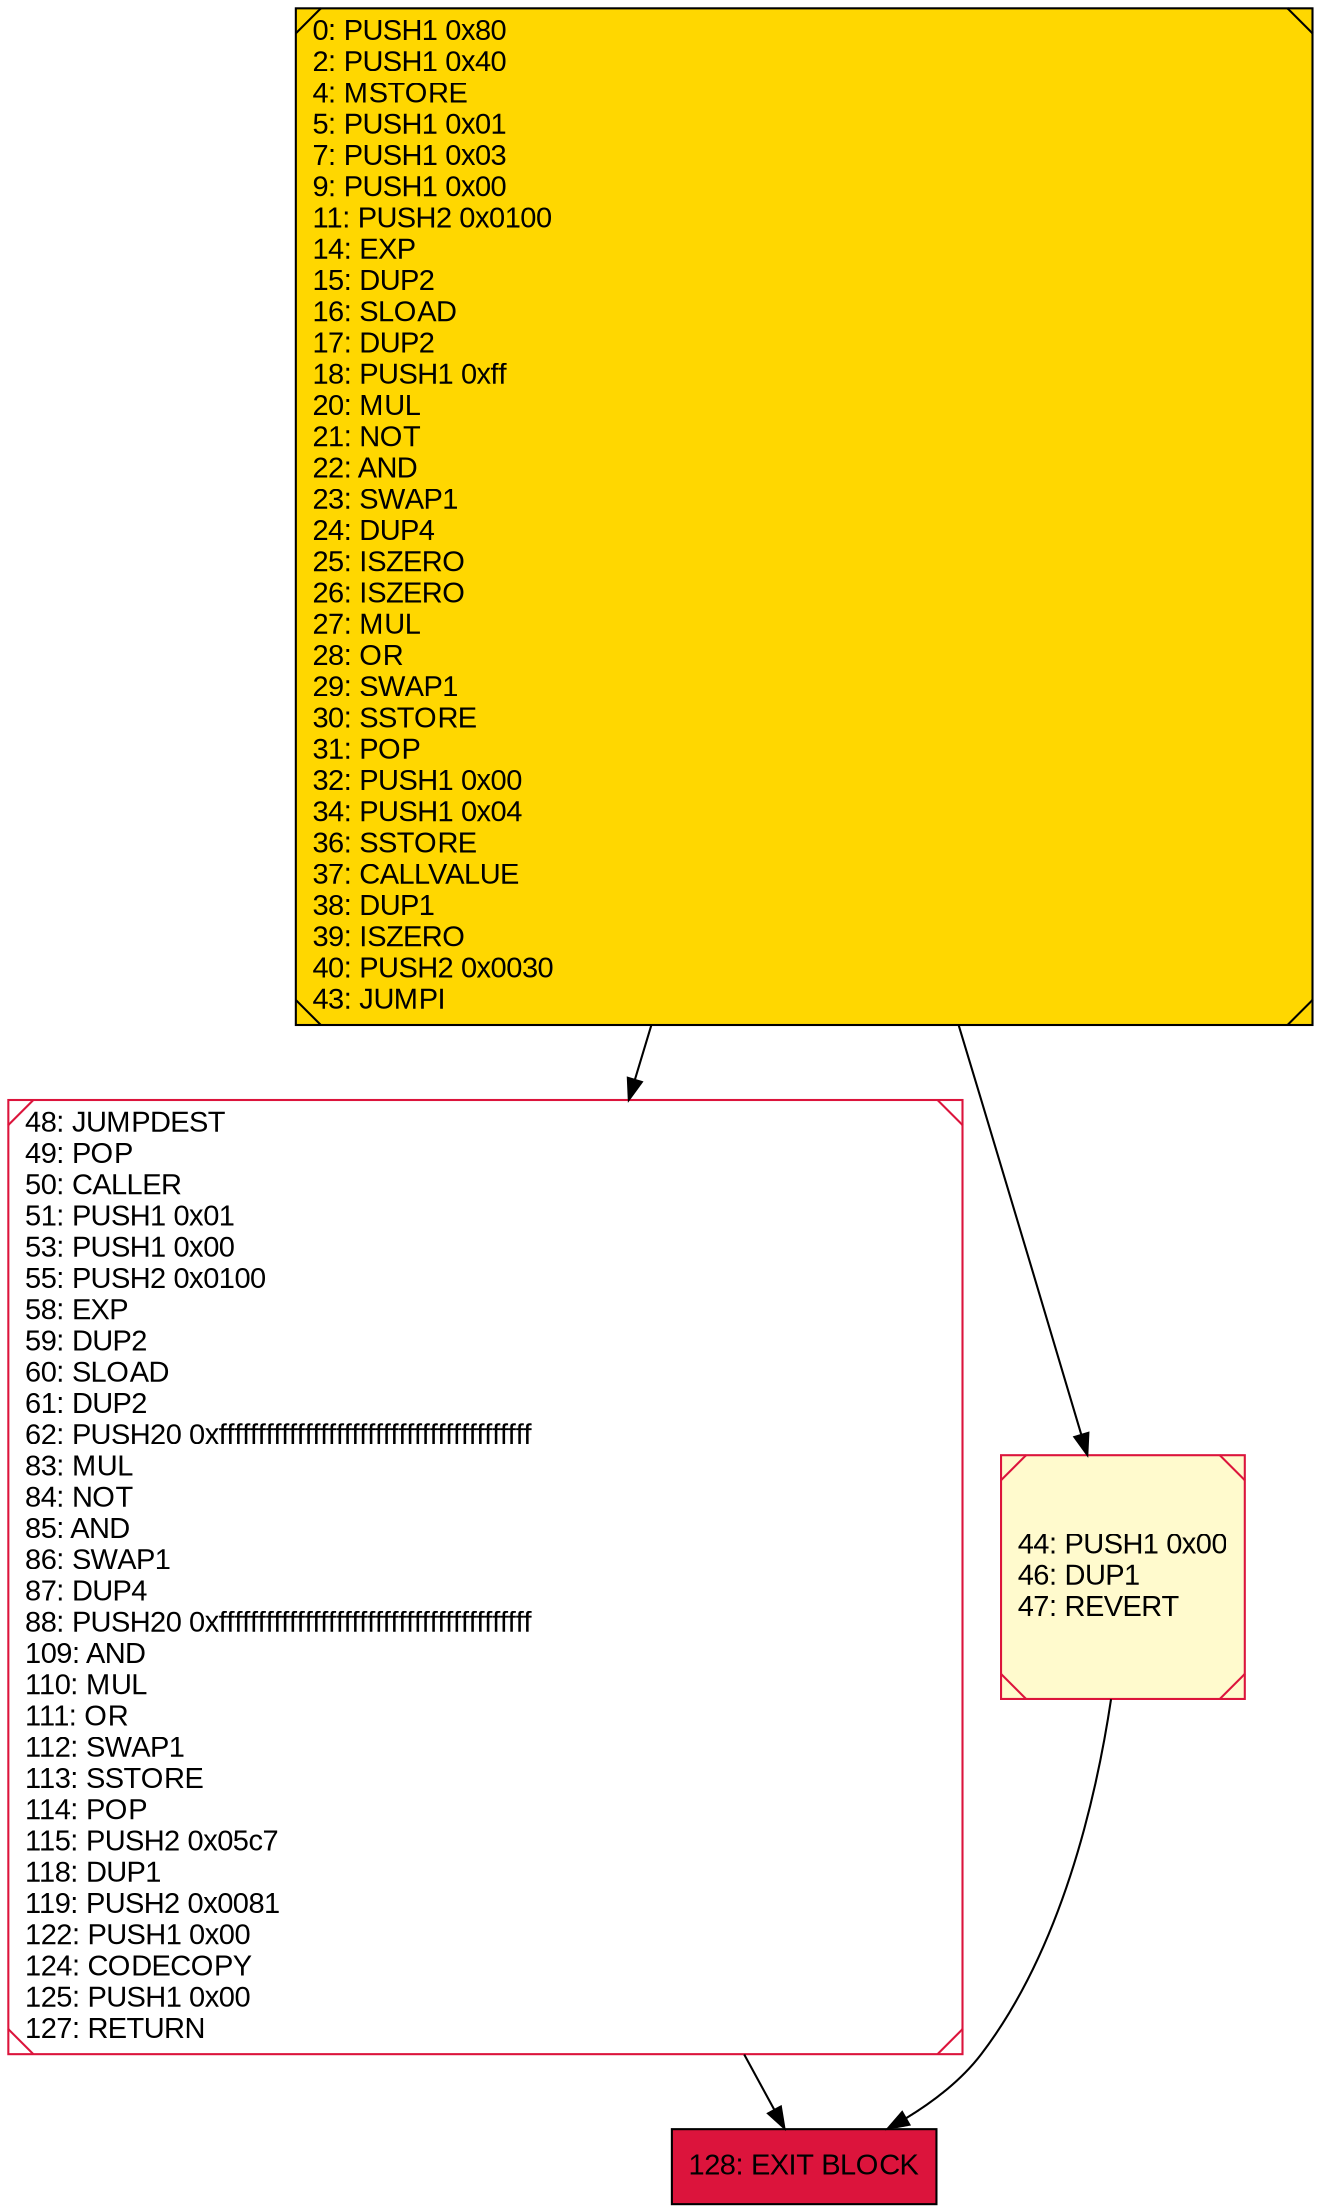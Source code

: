 digraph G {
bgcolor=transparent rankdir=UD;
node [shape=box style=filled color=black fillcolor=white fontname=arial fontcolor=black];
128 [label="128: EXIT BLOCK\l" fillcolor=crimson ];
48 [label="48: JUMPDEST\l49: POP\l50: CALLER\l51: PUSH1 0x01\l53: PUSH1 0x00\l55: PUSH2 0x0100\l58: EXP\l59: DUP2\l60: SLOAD\l61: DUP2\l62: PUSH20 0xffffffffffffffffffffffffffffffffffffffff\l83: MUL\l84: NOT\l85: AND\l86: SWAP1\l87: DUP4\l88: PUSH20 0xffffffffffffffffffffffffffffffffffffffff\l109: AND\l110: MUL\l111: OR\l112: SWAP1\l113: SSTORE\l114: POP\l115: PUSH2 0x05c7\l118: DUP1\l119: PUSH2 0x0081\l122: PUSH1 0x00\l124: CODECOPY\l125: PUSH1 0x00\l127: RETURN\l" shape=Msquare color=crimson ];
0 [label="0: PUSH1 0x80\l2: PUSH1 0x40\l4: MSTORE\l5: PUSH1 0x01\l7: PUSH1 0x03\l9: PUSH1 0x00\l11: PUSH2 0x0100\l14: EXP\l15: DUP2\l16: SLOAD\l17: DUP2\l18: PUSH1 0xff\l20: MUL\l21: NOT\l22: AND\l23: SWAP1\l24: DUP4\l25: ISZERO\l26: ISZERO\l27: MUL\l28: OR\l29: SWAP1\l30: SSTORE\l31: POP\l32: PUSH1 0x00\l34: PUSH1 0x04\l36: SSTORE\l37: CALLVALUE\l38: DUP1\l39: ISZERO\l40: PUSH2 0x0030\l43: JUMPI\l" fillcolor=lemonchiffon shape=Msquare fillcolor=gold ];
44 [label="44: PUSH1 0x00\l46: DUP1\l47: REVERT\l" fillcolor=lemonchiffon shape=Msquare color=crimson ];
0 -> 44;
48 -> 128;
44 -> 128;
0 -> 48;
}